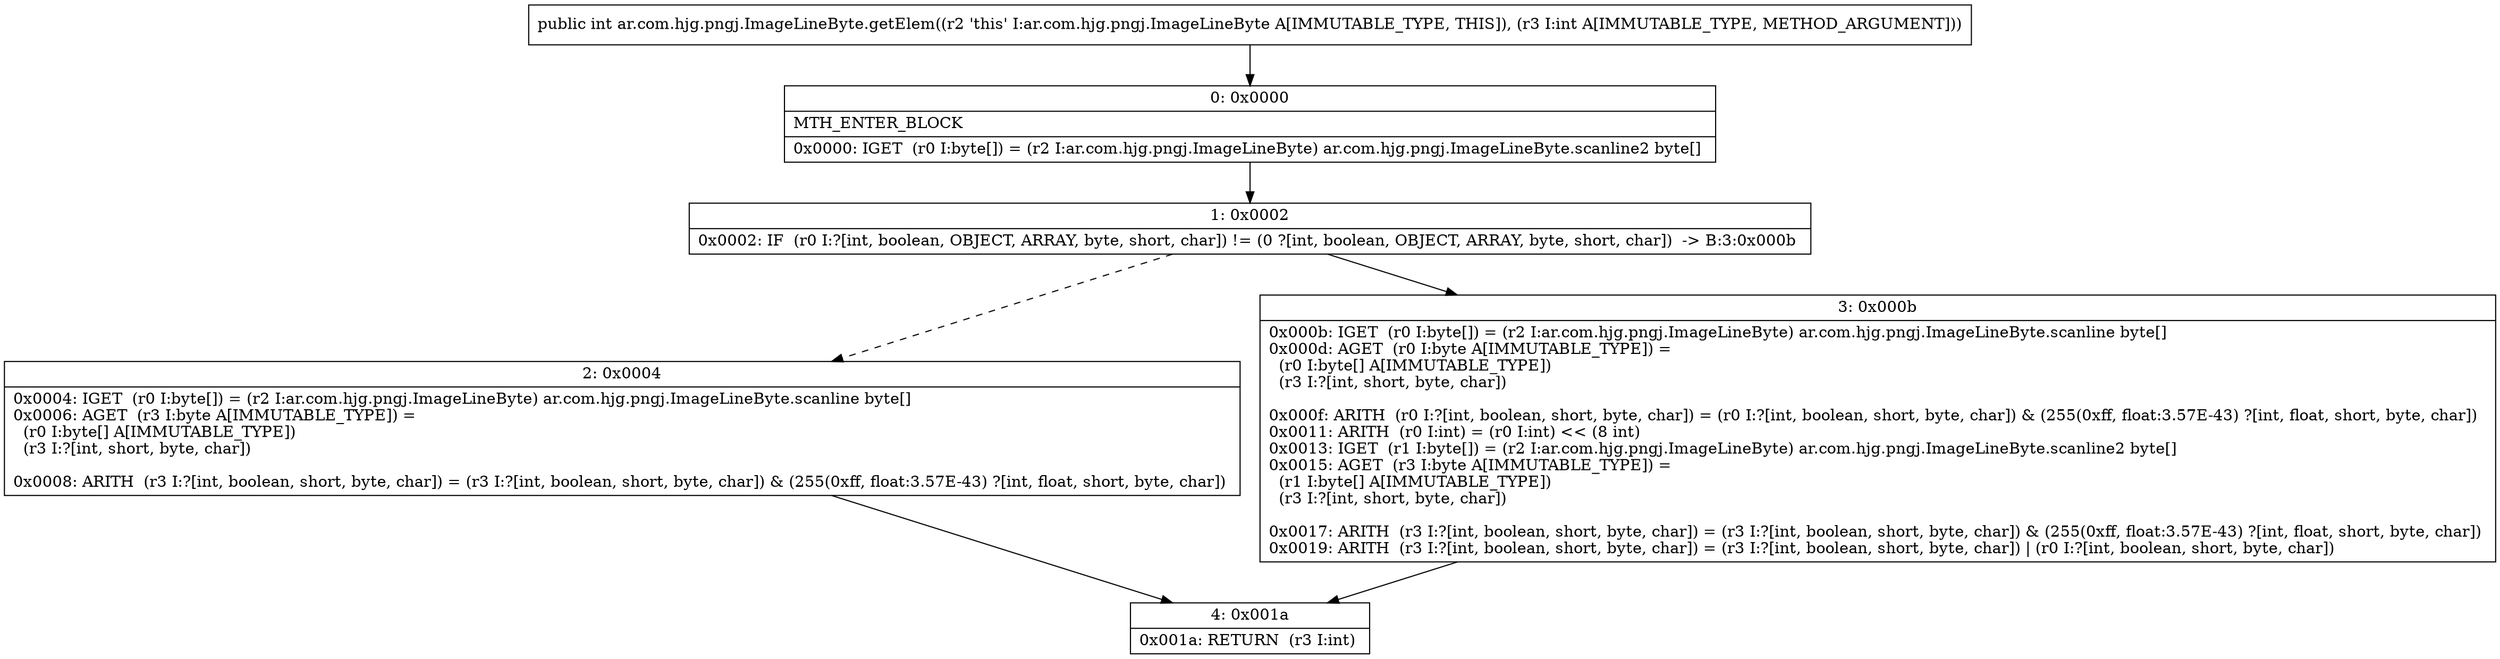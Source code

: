 digraph "CFG forar.com.hjg.pngj.ImageLineByte.getElem(I)I" {
Node_0 [shape=record,label="{0\:\ 0x0000|MTH_ENTER_BLOCK\l|0x0000: IGET  (r0 I:byte[]) = (r2 I:ar.com.hjg.pngj.ImageLineByte) ar.com.hjg.pngj.ImageLineByte.scanline2 byte[] \l}"];
Node_1 [shape=record,label="{1\:\ 0x0002|0x0002: IF  (r0 I:?[int, boolean, OBJECT, ARRAY, byte, short, char]) != (0 ?[int, boolean, OBJECT, ARRAY, byte, short, char])  \-\> B:3:0x000b \l}"];
Node_2 [shape=record,label="{2\:\ 0x0004|0x0004: IGET  (r0 I:byte[]) = (r2 I:ar.com.hjg.pngj.ImageLineByte) ar.com.hjg.pngj.ImageLineByte.scanline byte[] \l0x0006: AGET  (r3 I:byte A[IMMUTABLE_TYPE]) = \l  (r0 I:byte[] A[IMMUTABLE_TYPE])\l  (r3 I:?[int, short, byte, char])\l \l0x0008: ARITH  (r3 I:?[int, boolean, short, byte, char]) = (r3 I:?[int, boolean, short, byte, char]) & (255(0xff, float:3.57E\-43) ?[int, float, short, byte, char]) \l}"];
Node_3 [shape=record,label="{3\:\ 0x000b|0x000b: IGET  (r0 I:byte[]) = (r2 I:ar.com.hjg.pngj.ImageLineByte) ar.com.hjg.pngj.ImageLineByte.scanline byte[] \l0x000d: AGET  (r0 I:byte A[IMMUTABLE_TYPE]) = \l  (r0 I:byte[] A[IMMUTABLE_TYPE])\l  (r3 I:?[int, short, byte, char])\l \l0x000f: ARITH  (r0 I:?[int, boolean, short, byte, char]) = (r0 I:?[int, boolean, short, byte, char]) & (255(0xff, float:3.57E\-43) ?[int, float, short, byte, char]) \l0x0011: ARITH  (r0 I:int) = (r0 I:int) \<\< (8 int) \l0x0013: IGET  (r1 I:byte[]) = (r2 I:ar.com.hjg.pngj.ImageLineByte) ar.com.hjg.pngj.ImageLineByte.scanline2 byte[] \l0x0015: AGET  (r3 I:byte A[IMMUTABLE_TYPE]) = \l  (r1 I:byte[] A[IMMUTABLE_TYPE])\l  (r3 I:?[int, short, byte, char])\l \l0x0017: ARITH  (r3 I:?[int, boolean, short, byte, char]) = (r3 I:?[int, boolean, short, byte, char]) & (255(0xff, float:3.57E\-43) ?[int, float, short, byte, char]) \l0x0019: ARITH  (r3 I:?[int, boolean, short, byte, char]) = (r3 I:?[int, boolean, short, byte, char]) \| (r0 I:?[int, boolean, short, byte, char]) \l}"];
Node_4 [shape=record,label="{4\:\ 0x001a|0x001a: RETURN  (r3 I:int) \l}"];
MethodNode[shape=record,label="{public int ar.com.hjg.pngj.ImageLineByte.getElem((r2 'this' I:ar.com.hjg.pngj.ImageLineByte A[IMMUTABLE_TYPE, THIS]), (r3 I:int A[IMMUTABLE_TYPE, METHOD_ARGUMENT])) }"];
MethodNode -> Node_0;
Node_0 -> Node_1;
Node_1 -> Node_2[style=dashed];
Node_1 -> Node_3;
Node_2 -> Node_4;
Node_3 -> Node_4;
}

